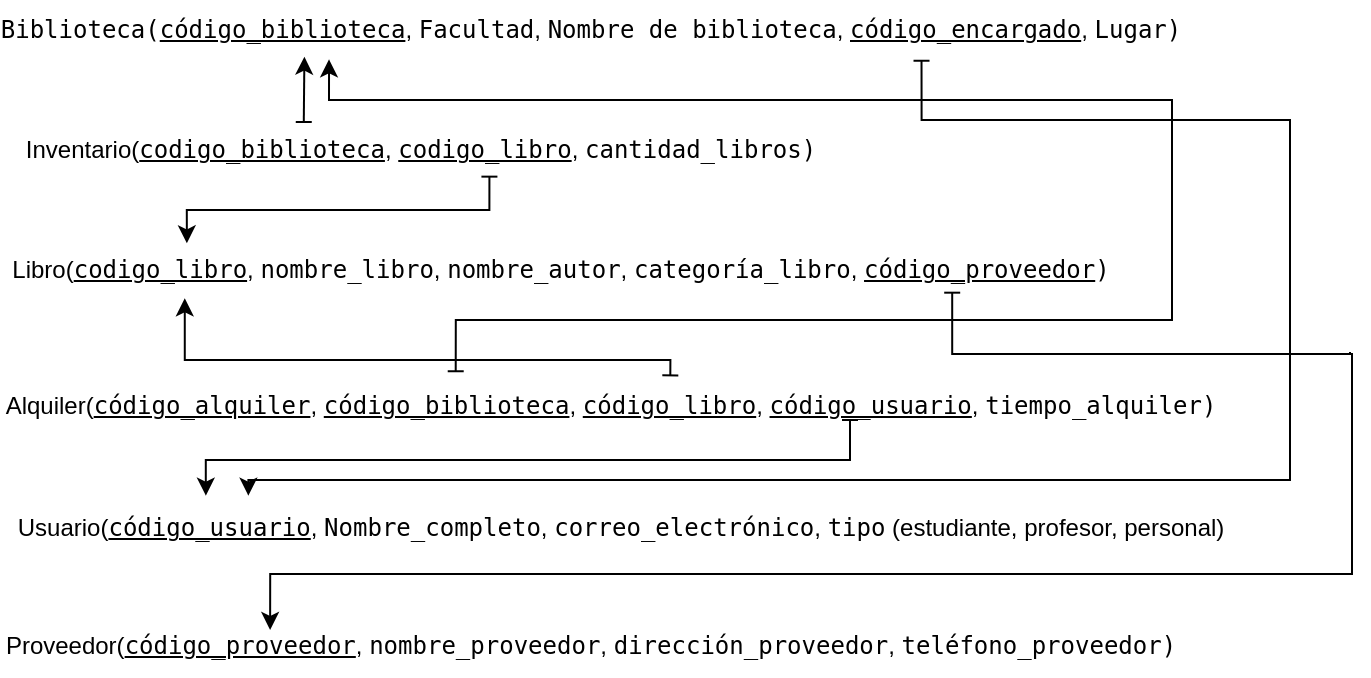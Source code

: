 <mxfile version="24.8.3">
  <diagram name="Página-1" id="WgW1itPNjPEtdd_jzfiO">
    <mxGraphModel dx="875" dy="469" grid="1" gridSize="10" guides="1" tooltips="1" connect="1" arrows="1" fold="1" page="1" pageScale="1" pageWidth="827" pageHeight="1169" math="0" shadow="0">
      <root>
        <mxCell id="0" />
        <mxCell id="1" parent="0" />
        <mxCell id="KVunNrgBHhOPlhInlY9z-1" value="&lt;code&gt;Biblioteca(&lt;u&gt;código_biblioteca&lt;/u&gt;&lt;/code&gt;, &lt;code&gt;Facultad&lt;/code&gt;, &lt;code&gt;Nombre de biblioteca&lt;/code&gt;, &lt;code&gt;&lt;u&gt;código_encargado&lt;/u&gt;&lt;/code&gt;, &lt;code&gt;Lugar)&lt;/code&gt;" style="text;html=1;align=center;verticalAlign=middle;resizable=0;points=[];autosize=1;strokeColor=none;fillColor=none;" vertex="1" parent="1">
          <mxGeometry x="70" y="50" width="560" height="30" as="geometry" />
        </mxCell>
        <mxCell id="KVunNrgBHhOPlhInlY9z-2" value="Libro(&lt;code&gt;&lt;u&gt;codigo_libro&lt;/u&gt;&lt;/code&gt;, &lt;code&gt;nombre_libro&lt;/code&gt;, &lt;code&gt;nombre_autor&lt;/code&gt;, &lt;code&gt;categoría_libro&lt;/code&gt;, &lt;code&gt;&lt;u&gt;código_proveedor&lt;/u&gt;)&lt;/code&gt;" style="text;html=1;align=center;verticalAlign=middle;resizable=0;points=[];autosize=1;strokeColor=none;fillColor=none;" vertex="1" parent="1">
          <mxGeometry x="70" y="170" width="530" height="30" as="geometry" />
        </mxCell>
        <mxCell id="KVunNrgBHhOPlhInlY9z-3" value="Inventario(&lt;code&gt;&lt;u&gt;codigo_biblioteca&lt;/u&gt;&lt;/code&gt;, &lt;code&gt;&lt;u&gt;codigo_libro&lt;/u&gt;&lt;/code&gt;, &lt;code&gt;cantidad_libros)&lt;/code&gt;" style="text;html=1;align=center;verticalAlign=middle;resizable=0;points=[];autosize=1;strokeColor=none;fillColor=none;" vertex="1" parent="1">
          <mxGeometry x="70" y="110" width="390" height="30" as="geometry" />
        </mxCell>
        <mxCell id="KVunNrgBHhOPlhInlY9z-4" value="Usuario(&lt;code&gt;&lt;u&gt;código_usuario&lt;/u&gt;&lt;/code&gt;, &lt;code&gt;Nombre_completo&lt;/code&gt;, &lt;code&gt;correo_electrónico&lt;/code&gt;, &lt;code&gt;tipo&lt;/code&gt; (estudiante, profesor, personal)" style="text;html=1;align=center;verticalAlign=middle;resizable=0;points=[];autosize=1;strokeColor=none;fillColor=none;" vertex="1" parent="1">
          <mxGeometry x="70" y="299" width="590" height="30" as="geometry" />
        </mxCell>
        <mxCell id="KVunNrgBHhOPlhInlY9z-5" value="Alquiler(&lt;code&gt;&lt;u&gt;código_alquiler&lt;/u&gt;&lt;/code&gt;, &lt;code&gt;&lt;u&gt;código_biblioteca&lt;/u&gt;&lt;/code&gt;, &lt;code&gt;&lt;u&gt;código_libro&lt;/u&gt;&lt;/code&gt;, &lt;code&gt;&lt;u&gt;código_usuario&lt;/u&gt;&lt;/code&gt;, &lt;code&gt;tiempo_alquiler)&lt;/code&gt;" style="text;html=1;align=center;verticalAlign=middle;resizable=0;points=[];autosize=1;strokeColor=none;fillColor=none;" vertex="1" parent="1">
          <mxGeometry x="70" y="238" width="580" height="30" as="geometry" />
        </mxCell>
        <mxCell id="KVunNrgBHhOPlhInlY9z-6" value="Proveedor(&lt;code&gt;&lt;u&gt;código_proveedor&lt;/u&gt;&lt;/code&gt;, &lt;code&gt;nombre_proveedor&lt;/code&gt;, &lt;code&gt;dirección_proveedor&lt;/code&gt;, &lt;code&gt;teléfono_proveedor)&lt;/code&gt;" style="text;html=1;align=center;verticalAlign=middle;resizable=0;points=[];autosize=1;strokeColor=none;fillColor=none;" vertex="1" parent="1">
          <mxGeometry x="70" y="358" width="560" height="30" as="geometry" />
        </mxCell>
        <mxCell id="KVunNrgBHhOPlhInlY9z-8" value="" style="endArrow=baseDash;html=1;rounded=0;edgeStyle=orthogonalEdgeStyle;elbow=vertical;entryX=0.87;entryY=0.878;entryDx=0;entryDy=0;entryPerimeter=0;endFill=0;" edge="1" parent="1" target="KVunNrgBHhOPlhInlY9z-2">
          <mxGeometry width="50" height="50" relative="1" as="geometry">
            <mxPoint x="730" y="226" as="sourcePoint" />
            <mxPoint x="530" y="206" as="targetPoint" />
            <Array as="points">
              <mxPoint x="730" y="227" />
              <mxPoint x="531" y="227" />
            </Array>
          </mxGeometry>
        </mxCell>
        <mxCell id="KVunNrgBHhOPlhInlY9z-10" value="" style="endArrow=none;html=1;rounded=0;edgeStyle=orthogonalEdgeStyle;strokeWidth=1;endFill=0;startArrow=classic;startFill=1;" edge="1" parent="1">
          <mxGeometry width="50" height="50" relative="1" as="geometry">
            <mxPoint x="190.059" y="365" as="sourcePoint" />
            <mxPoint x="730" y="227" as="targetPoint" />
            <Array as="points">
              <mxPoint x="190" y="337" />
              <mxPoint x="731" y="337" />
            </Array>
          </mxGeometry>
        </mxCell>
        <mxCell id="KVunNrgBHhOPlhInlY9z-13" value="" style="endArrow=baseDash;html=1;rounded=0;exitX=0.149;exitY=-0.039;exitDx=0;exitDy=0;exitPerimeter=0;edgeStyle=orthogonalEdgeStyle;startArrow=classic;startFill=1;endFill=0;" edge="1" parent="1" source="KVunNrgBHhOPlhInlY9z-4">
          <mxGeometry width="50" height="50" relative="1" as="geometry">
            <mxPoint x="430" y="310" as="sourcePoint" />
            <mxPoint x="480" y="260" as="targetPoint" />
            <Array as="points">
              <mxPoint x="158" y="280" />
              <mxPoint x="480" y="280" />
            </Array>
          </mxGeometry>
        </mxCell>
        <mxCell id="KVunNrgBHhOPlhInlY9z-14" value="" style="endArrow=baseDash;html=1;rounded=0;exitX=0.146;exitY=0.971;exitDx=0;exitDy=0;exitPerimeter=0;entryX=0.552;entryY=-0.011;entryDx=0;entryDy=0;entryPerimeter=0;edgeStyle=orthogonalEdgeStyle;endFill=0;startArrow=classic;startFill=1;" edge="1" parent="1" source="KVunNrgBHhOPlhInlY9z-2" target="KVunNrgBHhOPlhInlY9z-5">
          <mxGeometry width="50" height="50" relative="1" as="geometry">
            <mxPoint x="270" y="270" as="sourcePoint" />
            <mxPoint x="320" y="220" as="targetPoint" />
            <Array as="points">
              <mxPoint x="147" y="230" />
              <mxPoint x="390" y="230" />
            </Array>
          </mxGeometry>
        </mxCell>
        <mxCell id="KVunNrgBHhOPlhInlY9z-15" value="" style="endArrow=classic;html=1;rounded=0;exitX=0.796;exitY=1.014;exitDx=0;exitDy=0;exitPerimeter=0;edgeStyle=orthogonalEdgeStyle;entryX=0.185;entryY=-0.039;entryDx=0;entryDy=0;entryPerimeter=0;endFill=1;startArrow=baseDash;startFill=0;" edge="1" parent="1" source="KVunNrgBHhOPlhInlY9z-1" target="KVunNrgBHhOPlhInlY9z-4">
          <mxGeometry width="50" height="50" relative="1" as="geometry">
            <mxPoint x="290" y="230" as="sourcePoint" />
            <mxPoint x="180" y="280" as="targetPoint" />
            <Array as="points">
              <mxPoint x="516" y="110" />
              <mxPoint x="700" y="110" />
              <mxPoint x="700" y="290" />
              <mxPoint x="179" y="290" />
            </Array>
          </mxGeometry>
        </mxCell>
        <mxCell id="KVunNrgBHhOPlhInlY9z-16" value="" style="endArrow=classic;html=1;rounded=0;entryX=0.245;entryY=0.944;entryDx=0;entryDy=0;entryPerimeter=0;exitX=0.351;exitY=0.033;exitDx=0;exitDy=0;exitPerimeter=0;startArrow=baseDash;startFill=0;endFill=1;" edge="1" parent="1" source="KVunNrgBHhOPlhInlY9z-3" target="KVunNrgBHhOPlhInlY9z-1">
          <mxGeometry width="50" height="50" relative="1" as="geometry">
            <mxPoint x="330" y="270" as="sourcePoint" />
            <mxPoint x="380" y="220" as="targetPoint" />
          </mxGeometry>
        </mxCell>
        <mxCell id="KVunNrgBHhOPlhInlY9z-17" value="" style="endArrow=baseDash;html=1;rounded=0;exitX=0.148;exitY=0.056;exitDx=0;exitDy=0;exitPerimeter=0;entryX=0.589;entryY=0.944;entryDx=0;entryDy=0;entryPerimeter=0;edgeStyle=orthogonalEdgeStyle;endFill=0;startArrow=classic;startFill=1;" edge="1" parent="1" source="KVunNrgBHhOPlhInlY9z-2" target="KVunNrgBHhOPlhInlY9z-3">
          <mxGeometry width="50" height="50" relative="1" as="geometry">
            <mxPoint x="330" y="270" as="sourcePoint" />
            <mxPoint x="380" y="220" as="targetPoint" />
          </mxGeometry>
        </mxCell>
        <mxCell id="KVunNrgBHhOPlhInlY9z-18" value="" style="endArrow=classic;html=1;rounded=0;exitX=0.367;exitY=-0.078;exitDx=0;exitDy=0;exitPerimeter=0;edgeStyle=orthogonalEdgeStyle;entryX=0.267;entryY=0.989;entryDx=0;entryDy=0;entryPerimeter=0;startArrow=baseDash;startFill=0;endFill=1;" edge="1" parent="1" source="KVunNrgBHhOPlhInlY9z-5" target="KVunNrgBHhOPlhInlY9z-1">
          <mxGeometry width="50" height="50" relative="1" as="geometry">
            <mxPoint x="330" y="270" as="sourcePoint" />
            <mxPoint x="640" y="90" as="targetPoint" />
            <Array as="points">
              <mxPoint x="283" y="210" />
              <mxPoint x="641" y="210" />
              <mxPoint x="641" y="100" />
              <mxPoint x="220" y="100" />
            </Array>
          </mxGeometry>
        </mxCell>
      </root>
    </mxGraphModel>
  </diagram>
</mxfile>
